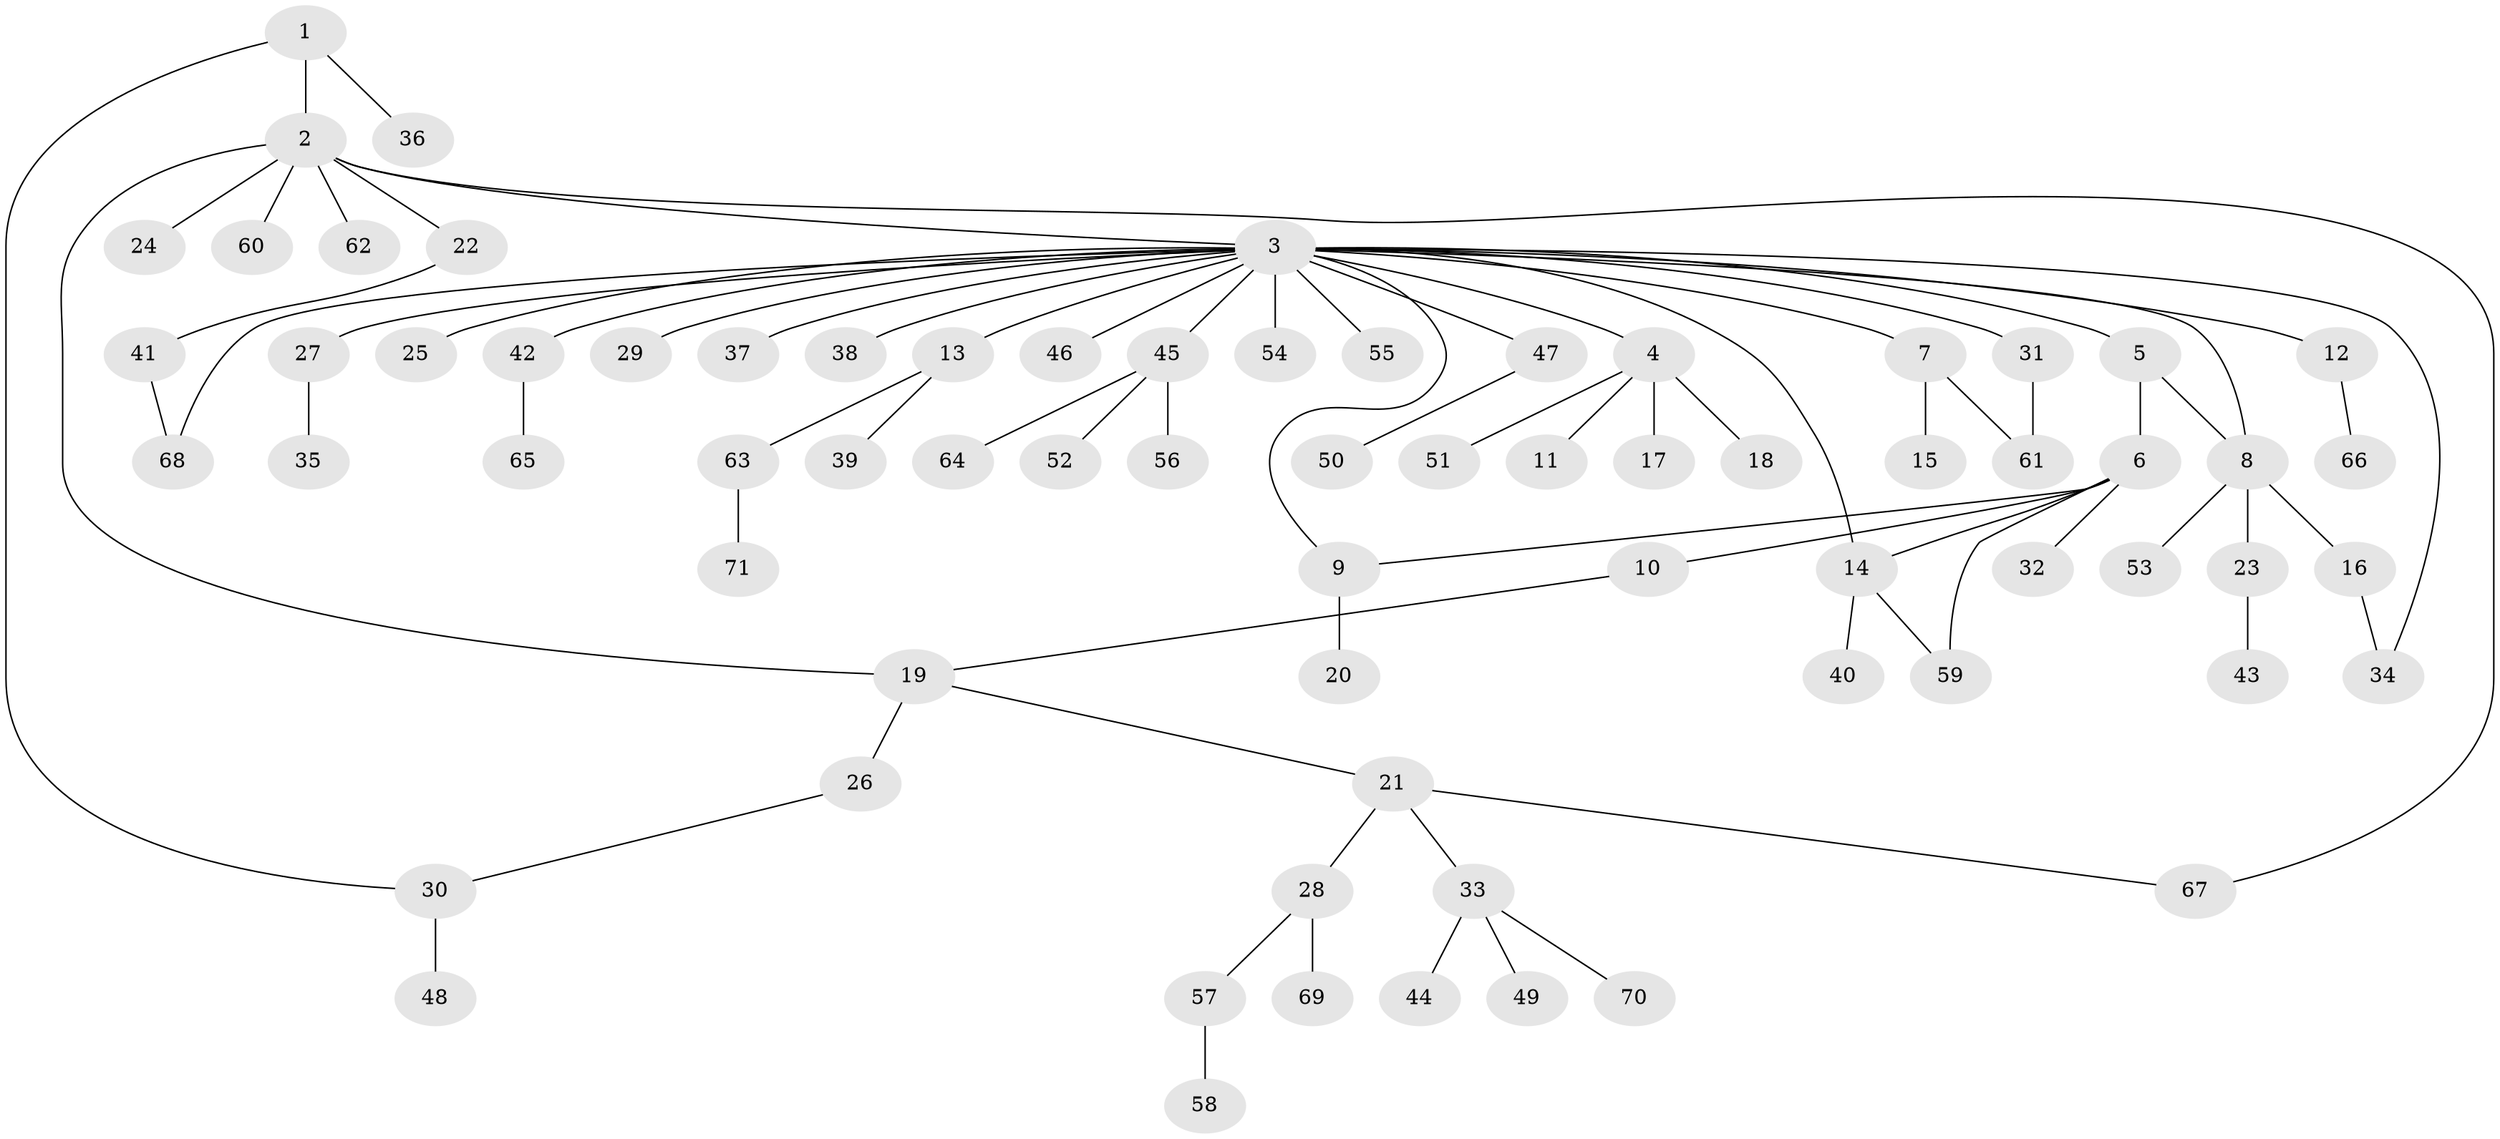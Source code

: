 // Generated by graph-tools (version 1.1) at 2025/35/03/09/25 02:35:28]
// undirected, 71 vertices, 80 edges
graph export_dot {
graph [start="1"]
  node [color=gray90,style=filled];
  1;
  2;
  3;
  4;
  5;
  6;
  7;
  8;
  9;
  10;
  11;
  12;
  13;
  14;
  15;
  16;
  17;
  18;
  19;
  20;
  21;
  22;
  23;
  24;
  25;
  26;
  27;
  28;
  29;
  30;
  31;
  32;
  33;
  34;
  35;
  36;
  37;
  38;
  39;
  40;
  41;
  42;
  43;
  44;
  45;
  46;
  47;
  48;
  49;
  50;
  51;
  52;
  53;
  54;
  55;
  56;
  57;
  58;
  59;
  60;
  61;
  62;
  63;
  64;
  65;
  66;
  67;
  68;
  69;
  70;
  71;
  1 -- 2;
  1 -- 30;
  1 -- 36;
  2 -- 3;
  2 -- 19;
  2 -- 22;
  2 -- 24;
  2 -- 60;
  2 -- 62;
  2 -- 67;
  3 -- 4;
  3 -- 5;
  3 -- 7;
  3 -- 8;
  3 -- 9;
  3 -- 12;
  3 -- 13;
  3 -- 14;
  3 -- 25;
  3 -- 27;
  3 -- 29;
  3 -- 31;
  3 -- 34;
  3 -- 37;
  3 -- 38;
  3 -- 42;
  3 -- 45;
  3 -- 46;
  3 -- 47;
  3 -- 54;
  3 -- 55;
  3 -- 68;
  4 -- 11;
  4 -- 17;
  4 -- 18;
  4 -- 51;
  5 -- 6;
  5 -- 8;
  6 -- 9;
  6 -- 10;
  6 -- 14;
  6 -- 32;
  6 -- 59;
  7 -- 15;
  7 -- 61;
  8 -- 16;
  8 -- 23;
  8 -- 53;
  9 -- 20;
  10 -- 19;
  12 -- 66;
  13 -- 39;
  13 -- 63;
  14 -- 40;
  14 -- 59;
  16 -- 34;
  19 -- 21;
  19 -- 26;
  21 -- 28;
  21 -- 33;
  21 -- 67;
  22 -- 41;
  23 -- 43;
  26 -- 30;
  27 -- 35;
  28 -- 57;
  28 -- 69;
  30 -- 48;
  31 -- 61;
  33 -- 44;
  33 -- 49;
  33 -- 70;
  41 -- 68;
  42 -- 65;
  45 -- 52;
  45 -- 56;
  45 -- 64;
  47 -- 50;
  57 -- 58;
  63 -- 71;
}
